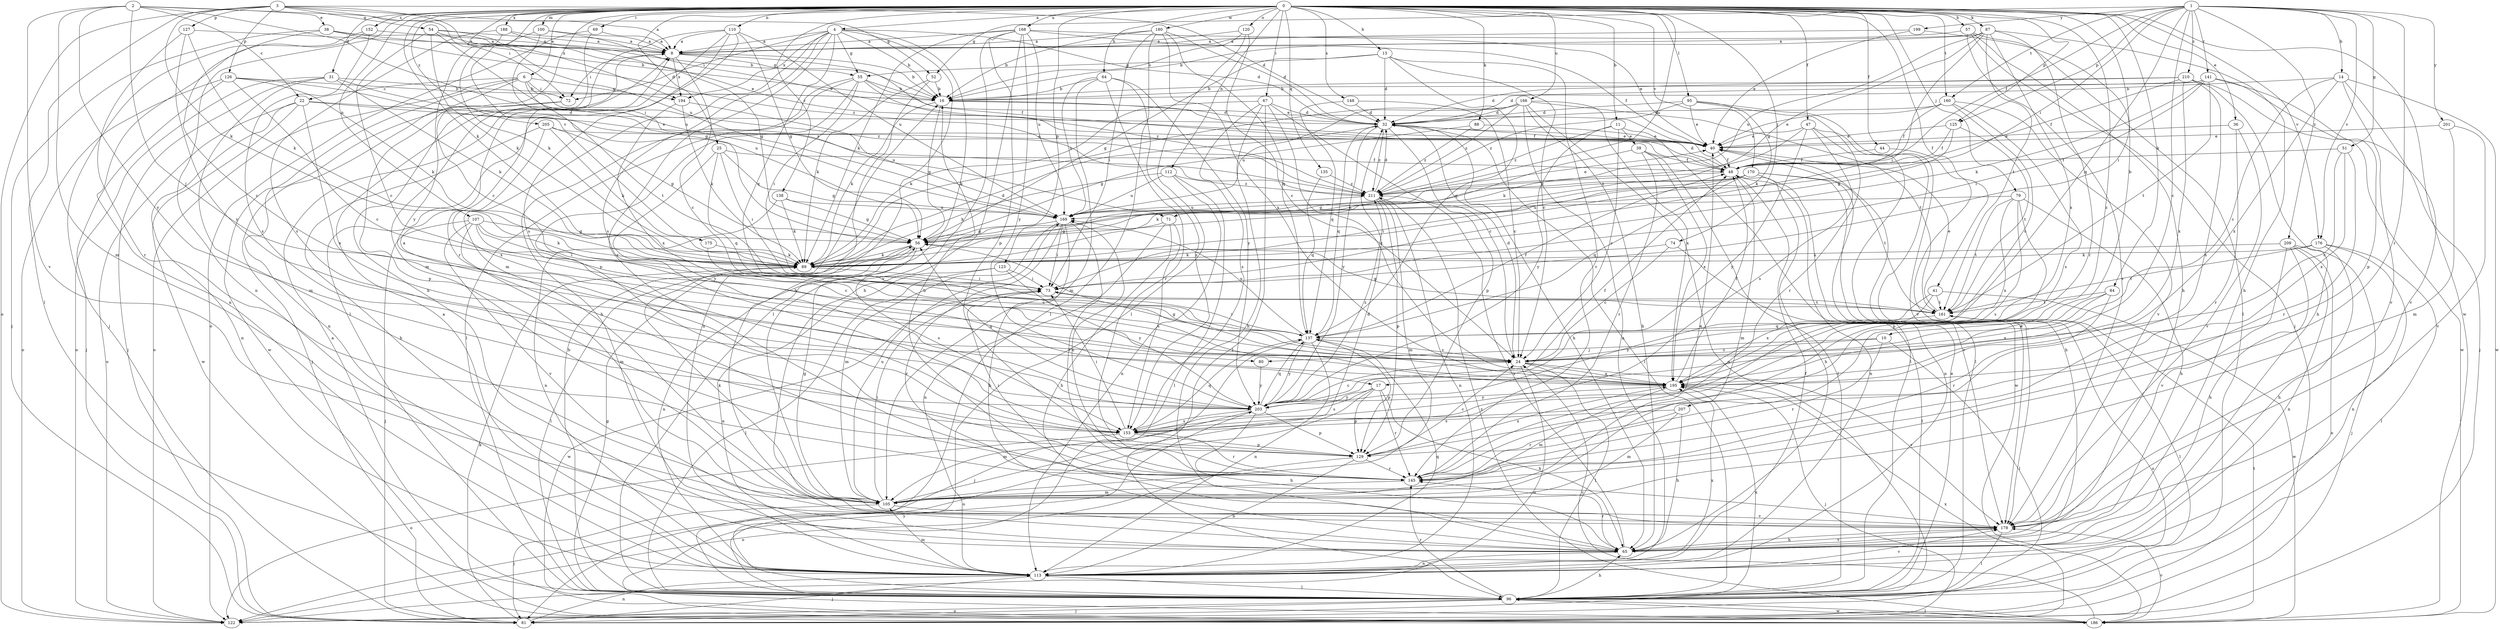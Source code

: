 strict digraph  {
0;
1;
2;
3;
4;
6;
8;
10;
11;
13;
14;
16;
17;
22;
24;
25;
31;
32;
36;
38;
39;
40;
41;
44;
47;
48;
51;
52;
54;
55;
56;
57;
64;
65;
67;
69;
71;
72;
73;
74;
79;
80;
81;
84;
87;
88;
89;
95;
96;
100;
105;
107;
110;
112;
113;
120;
122;
123;
125;
126;
127;
129;
135;
137;
138;
141;
145;
148;
152;
153;
160;
161;
166;
168;
169;
170;
175;
176;
178;
180;
186;
188;
194;
195;
199;
201;
203;
205;
207;
209;
210;
211;
0 -> 4  [label=a];
0 -> 6  [label=a];
0 -> 10  [label=b];
0 -> 11  [label=b];
0 -> 13  [label=b];
0 -> 17  [label=c];
0 -> 25  [label=d];
0 -> 31  [label=d];
0 -> 36  [label=e];
0 -> 41  [label=f];
0 -> 44  [label=f];
0 -> 47  [label=f];
0 -> 57  [label=h];
0 -> 64  [label=h];
0 -> 67  [label=i];
0 -> 69  [label=i];
0 -> 74  [label=j];
0 -> 79  [label=j];
0 -> 84  [label=k];
0 -> 87  [label=k];
0 -> 88  [label=k];
0 -> 89  [label=k];
0 -> 95  [label=l];
0 -> 100  [label=m];
0 -> 107  [label=n];
0 -> 110  [label=n];
0 -> 112  [label=n];
0 -> 113  [label=n];
0 -> 120  [label=o];
0 -> 123  [label=p];
0 -> 125  [label=p];
0 -> 135  [label=q];
0 -> 138  [label=r];
0 -> 148  [label=s];
0 -> 152  [label=s];
0 -> 160  [label=t];
0 -> 166  [label=u];
0 -> 168  [label=u];
0 -> 169  [label=u];
0 -> 170  [label=v];
0 -> 175  [label=v];
0 -> 176  [label=v];
0 -> 180  [label=w];
0 -> 186  [label=w];
0 -> 188  [label=x];
0 -> 194  [label=x];
0 -> 205  [label=z];
0 -> 207  [label=z];
1 -> 14  [label=b];
1 -> 17  [label=c];
1 -> 48  [label=f];
1 -> 51  [label=g];
1 -> 52  [label=g];
1 -> 71  [label=i];
1 -> 125  [label=p];
1 -> 137  [label=q];
1 -> 141  [label=r];
1 -> 145  [label=r];
1 -> 160  [label=t];
1 -> 176  [label=v];
1 -> 199  [label=y];
1 -> 201  [label=y];
1 -> 209  [label=z];
1 -> 210  [label=z];
2 -> 22  [label=c];
2 -> 38  [label=e];
2 -> 52  [label=g];
2 -> 71  [label=i];
2 -> 80  [label=j];
2 -> 105  [label=m];
2 -> 178  [label=v];
2 -> 203  [label=y];
3 -> 8  [label=a];
3 -> 32  [label=d];
3 -> 54  [label=g];
3 -> 72  [label=i];
3 -> 89  [label=k];
3 -> 96  [label=l];
3 -> 122  [label=o];
3 -> 126  [label=p];
3 -> 127  [label=p];
3 -> 169  [label=u];
4 -> 8  [label=a];
4 -> 16  [label=b];
4 -> 32  [label=d];
4 -> 55  [label=g];
4 -> 65  [label=h];
4 -> 72  [label=i];
4 -> 96  [label=l];
4 -> 105  [label=m];
4 -> 137  [label=q];
4 -> 145  [label=r];
4 -> 153  [label=s];
4 -> 194  [label=x];
6 -> 22  [label=c];
6 -> 72  [label=i];
6 -> 113  [label=n];
6 -> 122  [label=o];
6 -> 161  [label=t];
6 -> 186  [label=w];
6 -> 194  [label=x];
6 -> 211  [label=z];
8 -> 16  [label=b];
8 -> 24  [label=c];
8 -> 48  [label=f];
8 -> 55  [label=g];
8 -> 72  [label=i];
8 -> 194  [label=x];
10 -> 24  [label=c];
10 -> 80  [label=j];
10 -> 96  [label=l];
10 -> 145  [label=r];
11 -> 24  [label=c];
11 -> 39  [label=e];
11 -> 96  [label=l];
11 -> 203  [label=y];
11 -> 211  [label=z];
13 -> 24  [label=c];
13 -> 32  [label=d];
13 -> 55  [label=g];
13 -> 56  [label=g];
13 -> 137  [label=q];
13 -> 145  [label=r];
14 -> 16  [label=b];
14 -> 24  [label=c];
14 -> 81  [label=j];
14 -> 178  [label=v];
14 -> 186  [label=w];
14 -> 195  [label=x];
16 -> 32  [label=d];
16 -> 48  [label=f];
16 -> 56  [label=g];
16 -> 89  [label=k];
17 -> 65  [label=h];
17 -> 122  [label=o];
17 -> 129  [label=p];
17 -> 145  [label=r];
17 -> 153  [label=s];
17 -> 203  [label=y];
22 -> 32  [label=d];
22 -> 40  [label=e];
22 -> 113  [label=n];
22 -> 122  [label=o];
22 -> 186  [label=w];
22 -> 195  [label=x];
24 -> 32  [label=d];
24 -> 96  [label=l];
24 -> 122  [label=o];
24 -> 178  [label=v];
24 -> 195  [label=x];
25 -> 48  [label=f];
25 -> 56  [label=g];
25 -> 73  [label=i];
25 -> 137  [label=q];
25 -> 203  [label=y];
31 -> 16  [label=b];
31 -> 81  [label=j];
31 -> 89  [label=k];
31 -> 105  [label=m];
31 -> 122  [label=o];
31 -> 169  [label=u];
32 -> 40  [label=e];
32 -> 65  [label=h];
32 -> 96  [label=l];
32 -> 129  [label=p];
32 -> 137  [label=q];
32 -> 203  [label=y];
32 -> 211  [label=z];
36 -> 40  [label=e];
36 -> 145  [label=r];
36 -> 178  [label=v];
38 -> 8  [label=a];
38 -> 16  [label=b];
38 -> 24  [label=c];
38 -> 81  [label=j];
38 -> 211  [label=z];
39 -> 48  [label=f];
39 -> 89  [label=k];
39 -> 96  [label=l];
39 -> 145  [label=r];
39 -> 195  [label=x];
40 -> 48  [label=f];
40 -> 186  [label=w];
41 -> 161  [label=t];
41 -> 186  [label=w];
41 -> 195  [label=x];
41 -> 203  [label=y];
44 -> 48  [label=f];
44 -> 65  [label=h];
47 -> 40  [label=e];
47 -> 89  [label=k];
47 -> 96  [label=l];
47 -> 153  [label=s];
47 -> 178  [label=v];
47 -> 203  [label=y];
48 -> 32  [label=d];
48 -> 65  [label=h];
48 -> 105  [label=m];
48 -> 113  [label=n];
48 -> 211  [label=z];
51 -> 24  [label=c];
51 -> 48  [label=f];
51 -> 145  [label=r];
51 -> 195  [label=x];
52 -> 16  [label=b];
52 -> 89  [label=k];
52 -> 113  [label=n];
54 -> 8  [label=a];
54 -> 16  [label=b];
54 -> 24  [label=c];
54 -> 40  [label=e];
54 -> 89  [label=k];
54 -> 169  [label=u];
55 -> 16  [label=b];
55 -> 40  [label=e];
55 -> 65  [label=h];
55 -> 73  [label=i];
55 -> 96  [label=l];
55 -> 129  [label=p];
55 -> 211  [label=z];
56 -> 89  [label=k];
56 -> 96  [label=l];
56 -> 113  [label=n];
56 -> 153  [label=s];
57 -> 8  [label=a];
57 -> 65  [label=h];
57 -> 81  [label=j];
57 -> 96  [label=l];
57 -> 178  [label=v];
64 -> 16  [label=b];
64 -> 105  [label=m];
64 -> 145  [label=r];
64 -> 153  [label=s];
64 -> 169  [label=u];
64 -> 203  [label=y];
65 -> 113  [label=n];
65 -> 145  [label=r];
65 -> 178  [label=v];
65 -> 211  [label=z];
67 -> 24  [label=c];
67 -> 32  [label=d];
67 -> 65  [label=h];
67 -> 89  [label=k];
67 -> 96  [label=l];
67 -> 153  [label=s];
67 -> 195  [label=x];
69 -> 8  [label=a];
69 -> 65  [label=h];
69 -> 122  [label=o];
71 -> 56  [label=g];
71 -> 65  [label=h];
71 -> 113  [label=n];
71 -> 153  [label=s];
72 -> 81  [label=j];
72 -> 129  [label=p];
73 -> 161  [label=t];
73 -> 186  [label=w];
74 -> 24  [label=c];
74 -> 89  [label=k];
74 -> 96  [label=l];
79 -> 65  [label=h];
79 -> 129  [label=p];
79 -> 153  [label=s];
79 -> 161  [label=t];
79 -> 169  [label=u];
79 -> 195  [label=x];
80 -> 203  [label=y];
81 -> 89  [label=k];
81 -> 113  [label=n];
81 -> 195  [label=x];
84 -> 24  [label=c];
84 -> 145  [label=r];
84 -> 161  [label=t];
84 -> 195  [label=x];
87 -> 8  [label=a];
87 -> 16  [label=b];
87 -> 56  [label=g];
87 -> 65  [label=h];
87 -> 73  [label=i];
87 -> 145  [label=r];
87 -> 161  [label=t];
87 -> 169  [label=u];
87 -> 195  [label=x];
88 -> 40  [label=e];
88 -> 56  [label=g];
88 -> 211  [label=z];
89 -> 32  [label=d];
89 -> 73  [label=i];
95 -> 32  [label=d];
95 -> 40  [label=e];
95 -> 89  [label=k];
95 -> 145  [label=r];
95 -> 178  [label=v];
95 -> 211  [label=z];
96 -> 16  [label=b];
96 -> 40  [label=e];
96 -> 56  [label=g];
96 -> 65  [label=h];
96 -> 81  [label=j];
96 -> 122  [label=o];
96 -> 145  [label=r];
96 -> 186  [label=w];
96 -> 195  [label=x];
100 -> 8  [label=a];
100 -> 40  [label=e];
100 -> 56  [label=g];
100 -> 89  [label=k];
105 -> 32  [label=d];
105 -> 40  [label=e];
105 -> 56  [label=g];
105 -> 73  [label=i];
105 -> 81  [label=j];
105 -> 89  [label=k];
105 -> 169  [label=u];
105 -> 178  [label=v];
107 -> 24  [label=c];
107 -> 56  [label=g];
107 -> 73  [label=i];
107 -> 81  [label=j];
107 -> 89  [label=k];
107 -> 105  [label=m];
107 -> 178  [label=v];
110 -> 8  [label=a];
110 -> 56  [label=g];
110 -> 96  [label=l];
110 -> 105  [label=m];
110 -> 145  [label=r];
110 -> 153  [label=s];
110 -> 169  [label=u];
112 -> 89  [label=k];
112 -> 96  [label=l];
112 -> 113  [label=n];
112 -> 169  [label=u];
112 -> 211  [label=z];
113 -> 8  [label=a];
113 -> 48  [label=f];
113 -> 81  [label=j];
113 -> 96  [label=l];
113 -> 105  [label=m];
113 -> 137  [label=q];
113 -> 178  [label=v];
113 -> 195  [label=x];
120 -> 8  [label=a];
120 -> 16  [label=b];
120 -> 24  [label=c];
120 -> 96  [label=l];
123 -> 73  [label=i];
123 -> 96  [label=l];
123 -> 113  [label=n];
123 -> 203  [label=y];
125 -> 40  [label=e];
125 -> 48  [label=f];
125 -> 56  [label=g];
125 -> 161  [label=t];
126 -> 16  [label=b];
126 -> 24  [label=c];
126 -> 81  [label=j];
126 -> 89  [label=k];
126 -> 122  [label=o];
126 -> 211  [label=z];
127 -> 8  [label=a];
127 -> 89  [label=k];
127 -> 145  [label=r];
127 -> 203  [label=y];
129 -> 24  [label=c];
129 -> 113  [label=n];
129 -> 122  [label=o];
129 -> 145  [label=r];
129 -> 195  [label=x];
135 -> 137  [label=q];
135 -> 211  [label=z];
137 -> 24  [label=c];
137 -> 48  [label=f];
137 -> 73  [label=i];
137 -> 81  [label=j];
137 -> 113  [label=n];
137 -> 129  [label=p];
137 -> 169  [label=u];
137 -> 203  [label=y];
138 -> 56  [label=g];
138 -> 89  [label=k];
138 -> 113  [label=n];
138 -> 169  [label=u];
141 -> 16  [label=b];
141 -> 32  [label=d];
141 -> 73  [label=i];
141 -> 89  [label=k];
141 -> 129  [label=p];
141 -> 161  [label=t];
141 -> 178  [label=v];
145 -> 16  [label=b];
145 -> 73  [label=i];
145 -> 105  [label=m];
145 -> 169  [label=u];
148 -> 24  [label=c];
148 -> 32  [label=d];
148 -> 137  [label=q];
152 -> 8  [label=a];
152 -> 81  [label=j];
152 -> 113  [label=n];
152 -> 153  [label=s];
153 -> 8  [label=a];
153 -> 73  [label=i];
153 -> 122  [label=o];
153 -> 129  [label=p];
153 -> 137  [label=q];
153 -> 145  [label=r];
160 -> 24  [label=c];
160 -> 32  [label=d];
160 -> 40  [label=e];
160 -> 48  [label=f];
160 -> 153  [label=s];
160 -> 178  [label=v];
161 -> 40  [label=e];
161 -> 56  [label=g];
161 -> 96  [label=l];
161 -> 122  [label=o];
161 -> 137  [label=q];
166 -> 32  [label=d];
166 -> 65  [label=h];
166 -> 89  [label=k];
166 -> 113  [label=n];
166 -> 122  [label=o];
166 -> 161  [label=t];
166 -> 169  [label=u];
166 -> 195  [label=x];
166 -> 211  [label=z];
168 -> 8  [label=a];
168 -> 40  [label=e];
168 -> 48  [label=f];
168 -> 65  [label=h];
168 -> 89  [label=k];
168 -> 129  [label=p];
168 -> 169  [label=u];
168 -> 178  [label=v];
168 -> 203  [label=y];
169 -> 56  [label=g];
169 -> 65  [label=h];
169 -> 73  [label=i];
169 -> 105  [label=m];
169 -> 145  [label=r];
169 -> 178  [label=v];
170 -> 56  [label=g];
170 -> 73  [label=i];
170 -> 89  [label=k];
170 -> 113  [label=n];
170 -> 137  [label=q];
170 -> 161  [label=t];
170 -> 178  [label=v];
170 -> 211  [label=z];
175 -> 24  [label=c];
175 -> 89  [label=k];
176 -> 65  [label=h];
176 -> 89  [label=k];
176 -> 96  [label=l];
176 -> 113  [label=n];
176 -> 161  [label=t];
178 -> 65  [label=h];
178 -> 96  [label=l];
180 -> 8  [label=a];
180 -> 16  [label=b];
180 -> 32  [label=d];
180 -> 73  [label=i];
180 -> 96  [label=l];
180 -> 137  [label=q];
180 -> 195  [label=x];
186 -> 8  [label=a];
186 -> 24  [label=c];
186 -> 96  [label=l];
186 -> 161  [label=t];
186 -> 178  [label=v];
186 -> 203  [label=y];
186 -> 211  [label=z];
188 -> 8  [label=a];
188 -> 56  [label=g];
188 -> 153  [label=s];
188 -> 203  [label=y];
194 -> 89  [label=k];
194 -> 169  [label=u];
194 -> 195  [label=x];
195 -> 48  [label=f];
195 -> 56  [label=g];
195 -> 81  [label=j];
195 -> 105  [label=m];
195 -> 203  [label=y];
199 -> 8  [label=a];
199 -> 40  [label=e];
199 -> 73  [label=i];
201 -> 40  [label=e];
201 -> 105  [label=m];
201 -> 178  [label=v];
203 -> 24  [label=c];
203 -> 48  [label=f];
203 -> 56  [label=g];
203 -> 65  [label=h];
203 -> 105  [label=m];
203 -> 129  [label=p];
203 -> 137  [label=q];
203 -> 153  [label=s];
203 -> 211  [label=z];
205 -> 40  [label=e];
205 -> 56  [label=g];
205 -> 65  [label=h];
205 -> 89  [label=k];
205 -> 195  [label=x];
207 -> 65  [label=h];
207 -> 105  [label=m];
207 -> 145  [label=r];
207 -> 153  [label=s];
209 -> 65  [label=h];
209 -> 81  [label=j];
209 -> 89  [label=k];
209 -> 113  [label=n];
209 -> 122  [label=o];
209 -> 178  [label=v];
210 -> 16  [label=b];
210 -> 32  [label=d];
210 -> 48  [label=f];
210 -> 65  [label=h];
210 -> 153  [label=s];
210 -> 186  [label=w];
210 -> 195  [label=x];
211 -> 32  [label=d];
211 -> 40  [label=e];
211 -> 105  [label=m];
211 -> 113  [label=n];
211 -> 129  [label=p];
211 -> 169  [label=u];
}
